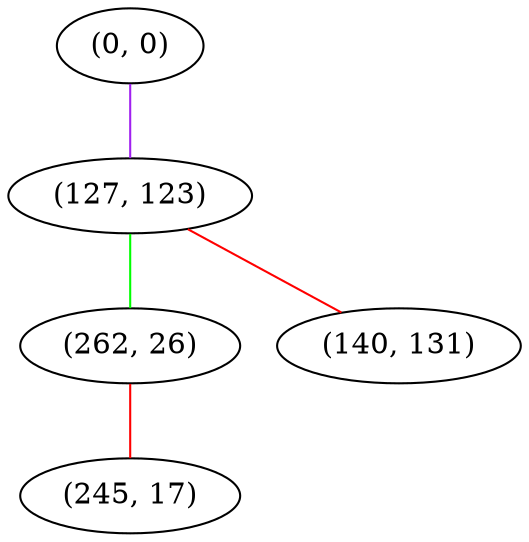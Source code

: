 graph "" {
"(0, 0)";
"(127, 123)";
"(262, 26)";
"(140, 131)";
"(245, 17)";
"(0, 0)" -- "(127, 123)"  [color=purple, key=0, weight=4];
"(127, 123)" -- "(262, 26)"  [color=green, key=0, weight=2];
"(127, 123)" -- "(140, 131)"  [color=red, key=0, weight=1];
"(262, 26)" -- "(245, 17)"  [color=red, key=0, weight=1];
}
